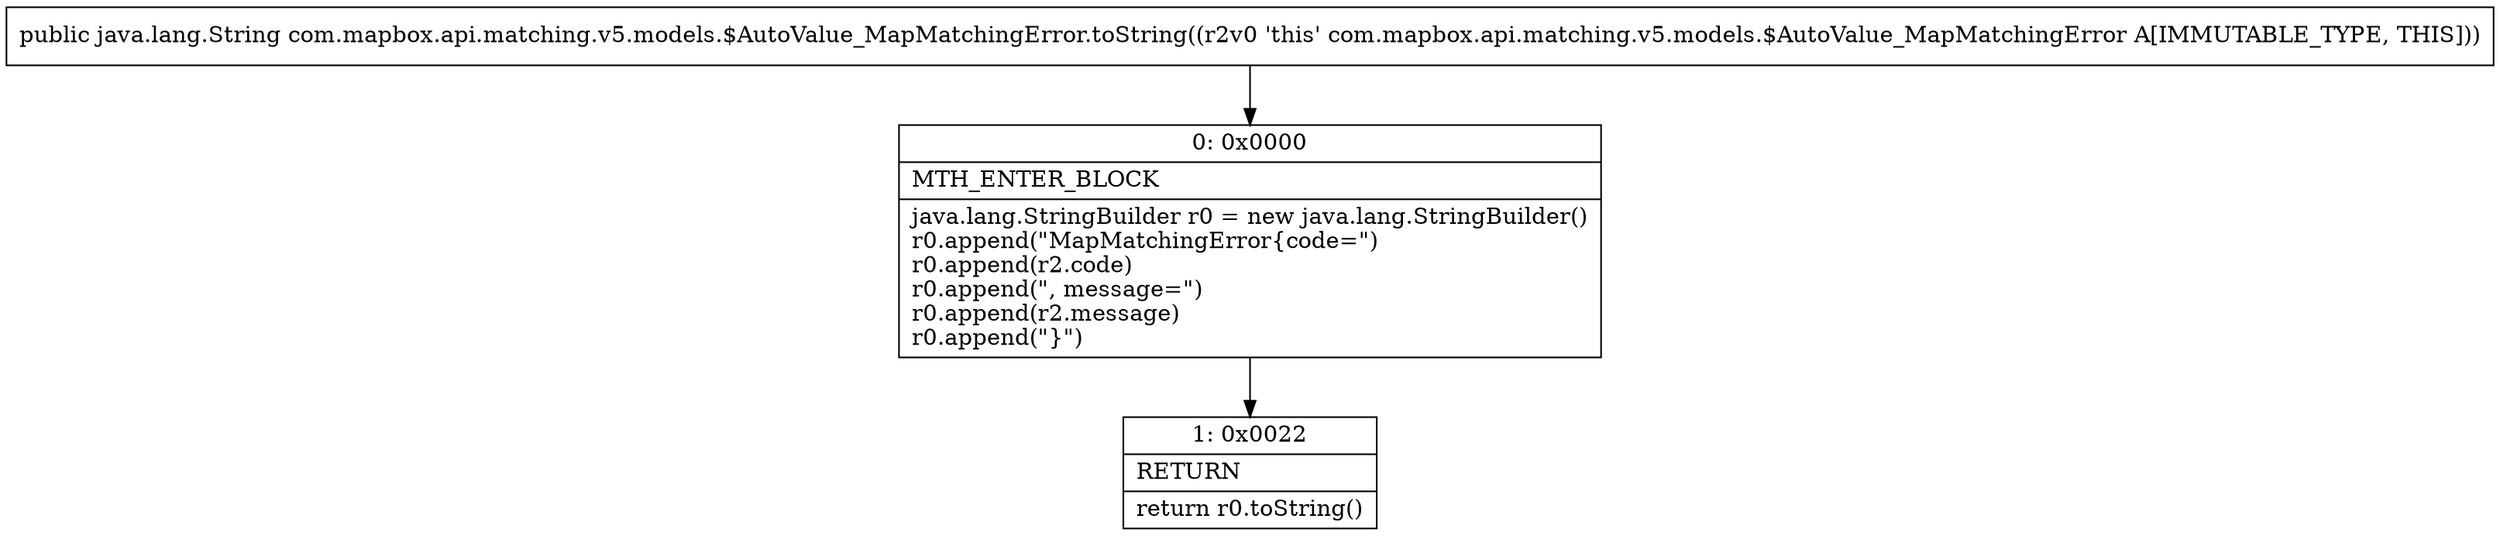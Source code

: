 digraph "CFG forcom.mapbox.api.matching.v5.models.$AutoValue_MapMatchingError.toString()Ljava\/lang\/String;" {
Node_0 [shape=record,label="{0\:\ 0x0000|MTH_ENTER_BLOCK\l|java.lang.StringBuilder r0 = new java.lang.StringBuilder()\lr0.append(\"MapMatchingError\{code=\")\lr0.append(r2.code)\lr0.append(\", message=\")\lr0.append(r2.message)\lr0.append(\"\}\")\l}"];
Node_1 [shape=record,label="{1\:\ 0x0022|RETURN\l|return r0.toString()\l}"];
MethodNode[shape=record,label="{public java.lang.String com.mapbox.api.matching.v5.models.$AutoValue_MapMatchingError.toString((r2v0 'this' com.mapbox.api.matching.v5.models.$AutoValue_MapMatchingError A[IMMUTABLE_TYPE, THIS])) }"];
MethodNode -> Node_0;
Node_0 -> Node_1;
}

